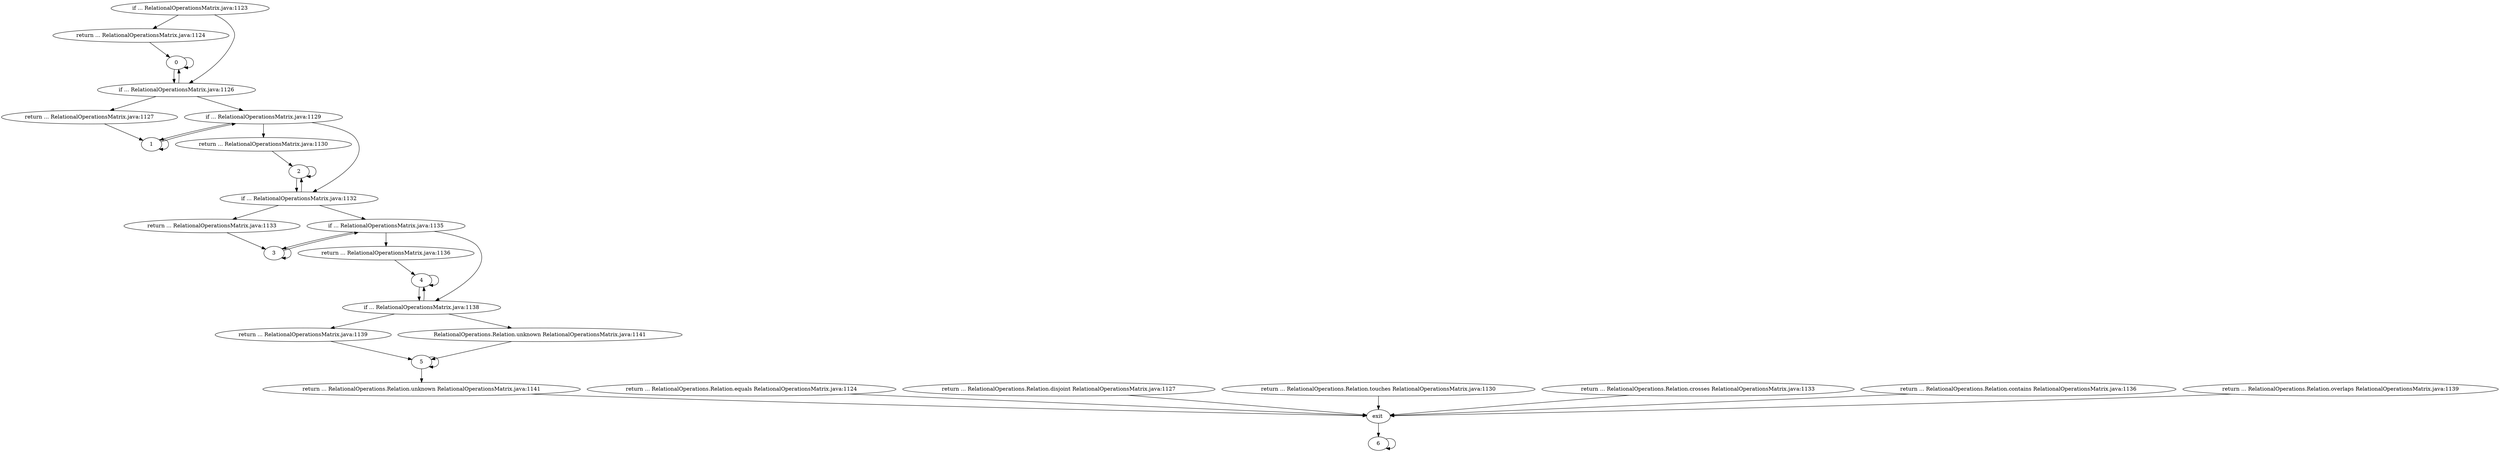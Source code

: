strict digraph {"if ... RelationalOperationsMatrix.java:1123" -> "return ... RelationalOperationsMatrix.java:1124"
-> "0"
"if ... RelationalOperationsMatrix.java:1123" -> "if ... RelationalOperationsMatrix.java:1126"
-> "0"

-> "0"
->
"if ... RelationalOperationsMatrix.java:1126" -> "return ... RelationalOperationsMatrix.java:1127"
-> "1"
"if ... RelationalOperationsMatrix.java:1126" -> "if ... RelationalOperationsMatrix.java:1129"
-> "1"

-> "1"
->
"if ... RelationalOperationsMatrix.java:1129" -> "return ... RelationalOperationsMatrix.java:1130"
-> "2"
"if ... RelationalOperationsMatrix.java:1129" -> "if ... RelationalOperationsMatrix.java:1132"
-> "2"

-> "2"
->
"if ... RelationalOperationsMatrix.java:1132" -> "return ... RelationalOperationsMatrix.java:1133"
-> "3"
"if ... RelationalOperationsMatrix.java:1132" -> "if ... RelationalOperationsMatrix.java:1135"
-> "3"

-> "3"
->
"if ... RelationalOperationsMatrix.java:1135" -> "return ... RelationalOperationsMatrix.java:1136"
-> "4"
"if ... RelationalOperationsMatrix.java:1135" -> "if ... RelationalOperationsMatrix.java:1138"
-> "4"

-> "4"
->
"if ... RelationalOperationsMatrix.java:1138" -> "return ... RelationalOperationsMatrix.java:1139"
-> "5"
"if ... RelationalOperationsMatrix.java:1138" -> "RelationalOperations.Relation.unknown RelationalOperationsMatrix.java:1141"
-> "5"

-> "5"
->
"return ... RelationalOperations.Relation.unknown RelationalOperationsMatrix.java:1141" -> "exit "
-> "6"

-> "6"
"return ... RelationalOperations.Relation.equals RelationalOperationsMatrix.java:1124" -> "exit "
-> "6"

-> "6"
"return ... RelationalOperations.Relation.disjoint RelationalOperationsMatrix.java:1127" -> "exit "
-> "6"

-> "6"
"return ... RelationalOperations.Relation.touches RelationalOperationsMatrix.java:1130" -> "exit "
-> "6"

-> "6"
"return ... RelationalOperations.Relation.crosses RelationalOperationsMatrix.java:1133" -> "exit "
-> "6"

-> "6"
"return ... RelationalOperations.Relation.contains RelationalOperationsMatrix.java:1136" -> "exit "
-> "6"

-> "6"
"return ... RelationalOperations.Relation.overlaps RelationalOperationsMatrix.java:1139" -> "exit "
-> "6"

-> "6"
}